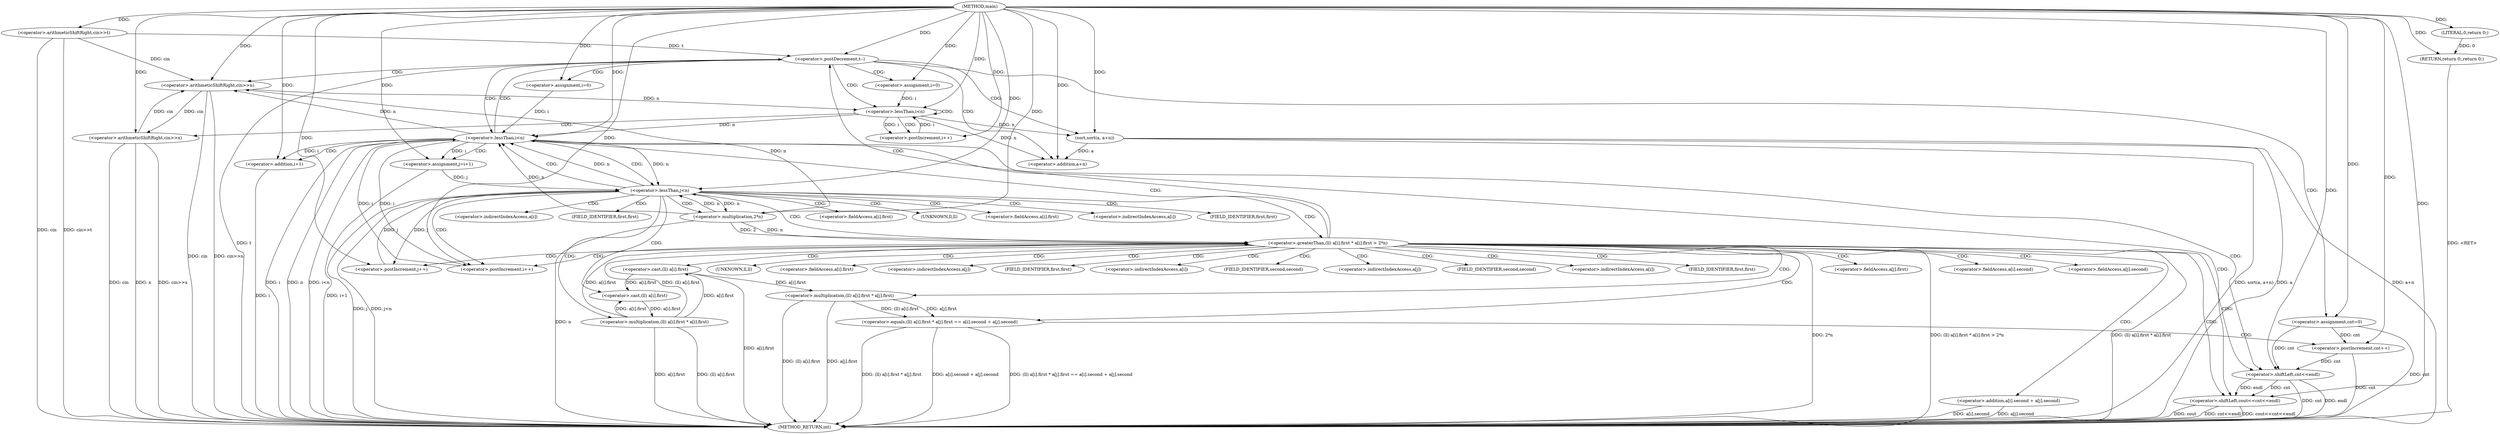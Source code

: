 digraph "main" {  
"1000183" [label = "(METHOD,main)" ]
"1000301" [label = "(METHOD_RETURN,int)" ]
"1000186" [label = "(<operator>.arithmeticShiftRight,cin>>t)" ]
"1000299" [label = "(RETURN,return 0;,return 0;)" ]
"1000190" [label = "(<operator>.postDecrement,t--)" ]
"1000300" [label = "(LITERAL,0,return 0;)" ]
"1000194" [label = "(<operator>.arithmeticShiftRight,cin>>n)" ]
"1000215" [label = "(<operator>.assignment,cnt=0)" ]
"1000218" [label = "(sort,sort(a, a+n))" ]
"1000294" [label = "(<operator>.shiftLeft,cout<<cnt<<endl)" ]
"1000200" [label = "(<operator>.assignment,i=0)" ]
"1000203" [label = "(<operator>.lessThan,i<n)" ]
"1000206" [label = "(<operator>.postIncrement,i++)" ]
"1000225" [label = "(<operator>.assignment,i=0)" ]
"1000228" [label = "(<operator>.lessThan,i<n)" ]
"1000231" [label = "(<operator>.postIncrement,i++)" ]
"1000210" [label = "(<operator>.arithmeticShiftRight,cin>>x)" ]
"1000220" [label = "(<operator>.addition,a+n)" ]
"1000296" [label = "(<operator>.shiftLeft,cnt<<endl)" ]
"1000236" [label = "(<operator>.assignment,j=i+1)" ]
"1000241" [label = "(<operator>.lessThan,j<n)" ]
"1000244" [label = "(<operator>.postIncrement,j++)" ]
"1000238" [label = "(<operator>.addition,i+1)" ]
"1000248" [label = "(<operator>.greaterThan,(ll) a[i].first * a[i].first > 2*n)" ]
"1000267" [label = "(<operator>.equals,(ll) a[i].first * a[j].first == a[i].second + a[j].second)" ]
"1000292" [label = "(<operator>.postIncrement,cnt++)" ]
"1000249" [label = "(<operator>.multiplication,(ll) a[i].first * a[i].first)" ]
"1000262" [label = "(<operator>.multiplication,2*n)" ]
"1000268" [label = "(<operator>.multiplication,(ll) a[i].first * a[j].first)" ]
"1000281" [label = "(<operator>.addition,a[i].second + a[j].second)" ]
"1000250" [label = "(<operator>.cast,(ll) a[i].first)" ]
"1000269" [label = "(<operator>.cast,(ll) a[i].first)" ]
"1000257" [label = "(<operator>.fieldAccess,a[i].first)" ]
"1000276" [label = "(<operator>.fieldAccess,a[j].first)" ]
"1000282" [label = "(<operator>.fieldAccess,a[i].second)" ]
"1000287" [label = "(<operator>.fieldAccess,a[j].second)" ]
"1000251" [label = "(UNKNOWN,ll,ll)" ]
"1000252" [label = "(<operator>.fieldAccess,a[i].first)" ]
"1000258" [label = "(<operator>.indirectIndexAccess,a[i])" ]
"1000261" [label = "(FIELD_IDENTIFIER,first,first)" ]
"1000270" [label = "(UNKNOWN,ll,ll)" ]
"1000271" [label = "(<operator>.fieldAccess,a[i].first)" ]
"1000277" [label = "(<operator>.indirectIndexAccess,a[j])" ]
"1000280" [label = "(FIELD_IDENTIFIER,first,first)" ]
"1000283" [label = "(<operator>.indirectIndexAccess,a[i])" ]
"1000286" [label = "(FIELD_IDENTIFIER,second,second)" ]
"1000288" [label = "(<operator>.indirectIndexAccess,a[j])" ]
"1000291" [label = "(FIELD_IDENTIFIER,second,second)" ]
"1000253" [label = "(<operator>.indirectIndexAccess,a[i])" ]
"1000256" [label = "(FIELD_IDENTIFIER,first,first)" ]
"1000272" [label = "(<operator>.indirectIndexAccess,a[i])" ]
"1000275" [label = "(FIELD_IDENTIFIER,first,first)" ]
  "1000299" -> "1000301"  [ label = "DDG: <RET>"] 
  "1000186" -> "1000301"  [ label = "DDG: cin"] 
  "1000186" -> "1000301"  [ label = "DDG: cin>>t"] 
  "1000190" -> "1000301"  [ label = "DDG: t"] 
  "1000194" -> "1000301"  [ label = "DDG: cin"] 
  "1000194" -> "1000301"  [ label = "DDG: cin>>n"] 
  "1000215" -> "1000301"  [ label = "DDG: cnt"] 
  "1000218" -> "1000301"  [ label = "DDG: a"] 
  "1000218" -> "1000301"  [ label = "DDG: a+n"] 
  "1000218" -> "1000301"  [ label = "DDG: sort(a, a+n)"] 
  "1000228" -> "1000301"  [ label = "DDG: i"] 
  "1000228" -> "1000301"  [ label = "DDG: n"] 
  "1000228" -> "1000301"  [ label = "DDG: i<n"] 
  "1000238" -> "1000301"  [ label = "DDG: i"] 
  "1000236" -> "1000301"  [ label = "DDG: i+1"] 
  "1000241" -> "1000301"  [ label = "DDG: j"] 
  "1000241" -> "1000301"  [ label = "DDG: j<n"] 
  "1000249" -> "1000301"  [ label = "DDG: (ll) a[i].first"] 
  "1000249" -> "1000301"  [ label = "DDG: a[i].first"] 
  "1000248" -> "1000301"  [ label = "DDG: (ll) a[i].first * a[i].first"] 
  "1000262" -> "1000301"  [ label = "DDG: n"] 
  "1000248" -> "1000301"  [ label = "DDG: 2*n"] 
  "1000248" -> "1000301"  [ label = "DDG: (ll) a[i].first * a[i].first > 2*n"] 
  "1000269" -> "1000301"  [ label = "DDG: a[i].first"] 
  "1000268" -> "1000301"  [ label = "DDG: (ll) a[i].first"] 
  "1000268" -> "1000301"  [ label = "DDG: a[j].first"] 
  "1000267" -> "1000301"  [ label = "DDG: (ll) a[i].first * a[j].first"] 
  "1000281" -> "1000301"  [ label = "DDG: a[i].second"] 
  "1000281" -> "1000301"  [ label = "DDG: a[j].second"] 
  "1000267" -> "1000301"  [ label = "DDG: a[i].second + a[j].second"] 
  "1000267" -> "1000301"  [ label = "DDG: (ll) a[i].first * a[j].first == a[i].second + a[j].second"] 
  "1000292" -> "1000301"  [ label = "DDG: cnt"] 
  "1000296" -> "1000301"  [ label = "DDG: cnt"] 
  "1000294" -> "1000301"  [ label = "DDG: cnt<<endl"] 
  "1000294" -> "1000301"  [ label = "DDG: cout<<cnt<<endl"] 
  "1000210" -> "1000301"  [ label = "DDG: cin"] 
  "1000210" -> "1000301"  [ label = "DDG: x"] 
  "1000210" -> "1000301"  [ label = "DDG: cin>>x"] 
  "1000296" -> "1000301"  [ label = "DDG: endl"] 
  "1000294" -> "1000301"  [ label = "DDG: cout"] 
  "1000300" -> "1000299"  [ label = "DDG: 0"] 
  "1000183" -> "1000299"  [ label = "DDG: "] 
  "1000183" -> "1000186"  [ label = "DDG: "] 
  "1000183" -> "1000300"  [ label = "DDG: "] 
  "1000186" -> "1000190"  [ label = "DDG: t"] 
  "1000183" -> "1000190"  [ label = "DDG: "] 
  "1000183" -> "1000215"  [ label = "DDG: "] 
  "1000186" -> "1000194"  [ label = "DDG: cin"] 
  "1000210" -> "1000194"  [ label = "DDG: cin"] 
  "1000183" -> "1000194"  [ label = "DDG: "] 
  "1000228" -> "1000194"  [ label = "DDG: n"] 
  "1000262" -> "1000194"  [ label = "DDG: n"] 
  "1000183" -> "1000200"  [ label = "DDG: "] 
  "1000183" -> "1000218"  [ label = "DDG: "] 
  "1000203" -> "1000218"  [ label = "DDG: n"] 
  "1000183" -> "1000225"  [ label = "DDG: "] 
  "1000183" -> "1000294"  [ label = "DDG: "] 
  "1000296" -> "1000294"  [ label = "DDG: cnt"] 
  "1000296" -> "1000294"  [ label = "DDG: endl"] 
  "1000200" -> "1000203"  [ label = "DDG: i"] 
  "1000206" -> "1000203"  [ label = "DDG: i"] 
  "1000183" -> "1000203"  [ label = "DDG: "] 
  "1000194" -> "1000203"  [ label = "DDG: n"] 
  "1000203" -> "1000206"  [ label = "DDG: i"] 
  "1000183" -> "1000206"  [ label = "DDG: "] 
  "1000218" -> "1000220"  [ label = "DDG: a"] 
  "1000183" -> "1000220"  [ label = "DDG: "] 
  "1000203" -> "1000220"  [ label = "DDG: n"] 
  "1000225" -> "1000228"  [ label = "DDG: i"] 
  "1000231" -> "1000228"  [ label = "DDG: i"] 
  "1000183" -> "1000228"  [ label = "DDG: "] 
  "1000241" -> "1000228"  [ label = "DDG: n"] 
  "1000262" -> "1000228"  [ label = "DDG: n"] 
  "1000203" -> "1000228"  [ label = "DDG: n"] 
  "1000183" -> "1000231"  [ label = "DDG: "] 
  "1000228" -> "1000231"  [ label = "DDG: i"] 
  "1000215" -> "1000296"  [ label = "DDG: cnt"] 
  "1000292" -> "1000296"  [ label = "DDG: cnt"] 
  "1000183" -> "1000296"  [ label = "DDG: "] 
  "1000194" -> "1000210"  [ label = "DDG: cin"] 
  "1000183" -> "1000210"  [ label = "DDG: "] 
  "1000228" -> "1000236"  [ label = "DDG: i"] 
  "1000183" -> "1000236"  [ label = "DDG: "] 
  "1000236" -> "1000241"  [ label = "DDG: j"] 
  "1000244" -> "1000241"  [ label = "DDG: j"] 
  "1000183" -> "1000241"  [ label = "DDG: "] 
  "1000228" -> "1000241"  [ label = "DDG: n"] 
  "1000262" -> "1000241"  [ label = "DDG: n"] 
  "1000241" -> "1000244"  [ label = "DDG: j"] 
  "1000183" -> "1000244"  [ label = "DDG: "] 
  "1000228" -> "1000238"  [ label = "DDG: i"] 
  "1000183" -> "1000238"  [ label = "DDG: "] 
  "1000249" -> "1000248"  [ label = "DDG: (ll) a[i].first"] 
  "1000249" -> "1000248"  [ label = "DDG: a[i].first"] 
  "1000262" -> "1000248"  [ label = "DDG: 2"] 
  "1000262" -> "1000248"  [ label = "DDG: n"] 
  "1000268" -> "1000267"  [ label = "DDG: (ll) a[i].first"] 
  "1000268" -> "1000267"  [ label = "DDG: a[j].first"] 
  "1000215" -> "1000292"  [ label = "DDG: cnt"] 
  "1000183" -> "1000292"  [ label = "DDG: "] 
  "1000250" -> "1000249"  [ label = "DDG: a[i].first"] 
  "1000183" -> "1000262"  [ label = "DDG: "] 
  "1000241" -> "1000262"  [ label = "DDG: n"] 
  "1000269" -> "1000268"  [ label = "DDG: a[i].first"] 
  "1000249" -> "1000250"  [ label = "DDG: a[i].first"] 
  "1000269" -> "1000250"  [ label = "DDG: a[i].first"] 
  "1000249" -> "1000269"  [ label = "DDG: a[i].first"] 
  "1000190" -> "1000200"  [ label = "CDG: "] 
  "1000190" -> "1000215"  [ label = "CDG: "] 
  "1000190" -> "1000225"  [ label = "CDG: "] 
  "1000190" -> "1000220"  [ label = "CDG: "] 
  "1000190" -> "1000203"  [ label = "CDG: "] 
  "1000190" -> "1000218"  [ label = "CDG: "] 
  "1000190" -> "1000194"  [ label = "CDG: "] 
  "1000190" -> "1000228"  [ label = "CDG: "] 
  "1000203" -> "1000210"  [ label = "CDG: "] 
  "1000203" -> "1000206"  [ label = "CDG: "] 
  "1000203" -> "1000203"  [ label = "CDG: "] 
  "1000228" -> "1000294"  [ label = "CDG: "] 
  "1000228" -> "1000238"  [ label = "CDG: "] 
  "1000228" -> "1000236"  [ label = "CDG: "] 
  "1000228" -> "1000296"  [ label = "CDG: "] 
  "1000228" -> "1000190"  [ label = "CDG: "] 
  "1000228" -> "1000241"  [ label = "CDG: "] 
  "1000241" -> "1000258"  [ label = "CDG: "] 
  "1000241" -> "1000251"  [ label = "CDG: "] 
  "1000241" -> "1000262"  [ label = "CDG: "] 
  "1000241" -> "1000253"  [ label = "CDG: "] 
  "1000241" -> "1000261"  [ label = "CDG: "] 
  "1000241" -> "1000252"  [ label = "CDG: "] 
  "1000241" -> "1000250"  [ label = "CDG: "] 
  "1000241" -> "1000249"  [ label = "CDG: "] 
  "1000241" -> "1000257"  [ label = "CDG: "] 
  "1000241" -> "1000248"  [ label = "CDG: "] 
  "1000241" -> "1000231"  [ label = "CDG: "] 
  "1000241" -> "1000256"  [ label = "CDG: "] 
  "1000241" -> "1000228"  [ label = "CDG: "] 
  "1000248" -> "1000286"  [ label = "CDG: "] 
  "1000248" -> "1000268"  [ label = "CDG: "] 
  "1000248" -> "1000276"  [ label = "CDG: "] 
  "1000248" -> "1000291"  [ label = "CDG: "] 
  "1000248" -> "1000277"  [ label = "CDG: "] 
  "1000248" -> "1000244"  [ label = "CDG: "] 
  "1000248" -> "1000283"  [ label = "CDG: "] 
  "1000248" -> "1000281"  [ label = "CDG: "] 
  "1000248" -> "1000272"  [ label = "CDG: "] 
  "1000248" -> "1000282"  [ label = "CDG: "] 
  "1000248" -> "1000269"  [ label = "CDG: "] 
  "1000248" -> "1000271"  [ label = "CDG: "] 
  "1000248" -> "1000280"  [ label = "CDG: "] 
  "1000248" -> "1000267"  [ label = "CDG: "] 
  "1000248" -> "1000241"  [ label = "CDG: "] 
  "1000248" -> "1000287"  [ label = "CDG: "] 
  "1000248" -> "1000288"  [ label = "CDG: "] 
  "1000248" -> "1000270"  [ label = "CDG: "] 
  "1000248" -> "1000275"  [ label = "CDG: "] 
  "1000248" -> "1000294"  [ label = "CDG: "] 
  "1000248" -> "1000296"  [ label = "CDG: "] 
  "1000248" -> "1000190"  [ label = "CDG: "] 
  "1000248" -> "1000231"  [ label = "CDG: "] 
  "1000248" -> "1000228"  [ label = "CDG: "] 
  "1000267" -> "1000292"  [ label = "CDG: "] 
}

